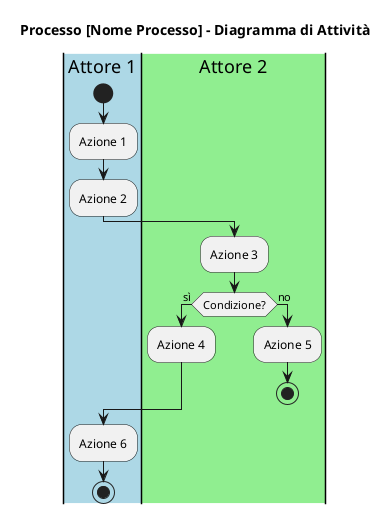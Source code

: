 @startuml Activity-Template
title Processo [Nome Processo] - Diagramma di Attività

|#LightBlue|Attore 1|
start
:Azione 1;
:Azione 2;

|#LightGreen|Attore 2|
:Azione 3;

if (Condizione?) then (sì)
  :Azione 4;
else (no)
  :Azione 5;
  stop
endif

|#LightBlue|Attore 1|
:Azione 6;
stop

@enduml
